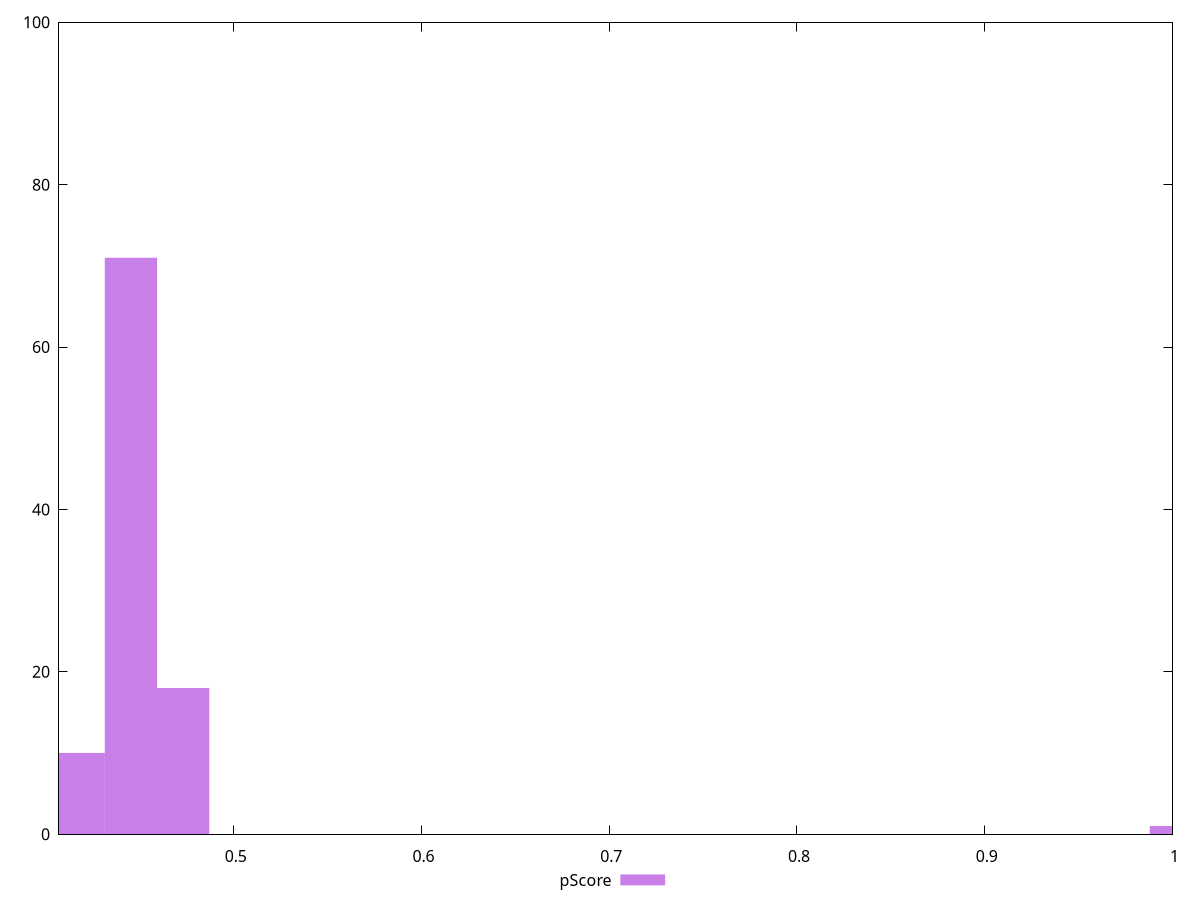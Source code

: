 reset

$pScore <<EOF
0.41741544321236873 10
0.44524313942652666 71
0.4730708356406846 18
1.001797063709685 1
EOF

set key outside below
set boxwidth 0.027827696214157916
set xrange [0.40694117647058825:1]
set yrange [0:100]
set trange [0:100]
set style fill transparent solid 0.5 noborder
set terminal svg size 640, 490 enhanced background rgb 'white'
set output "report_00013_2021-02-09T12-04-24.940Z/uses-rel-preload/samples/pages+cached+noadtech+nomedia/pScore/histogram.svg"

plot $pScore title "pScore" with boxes

reset
